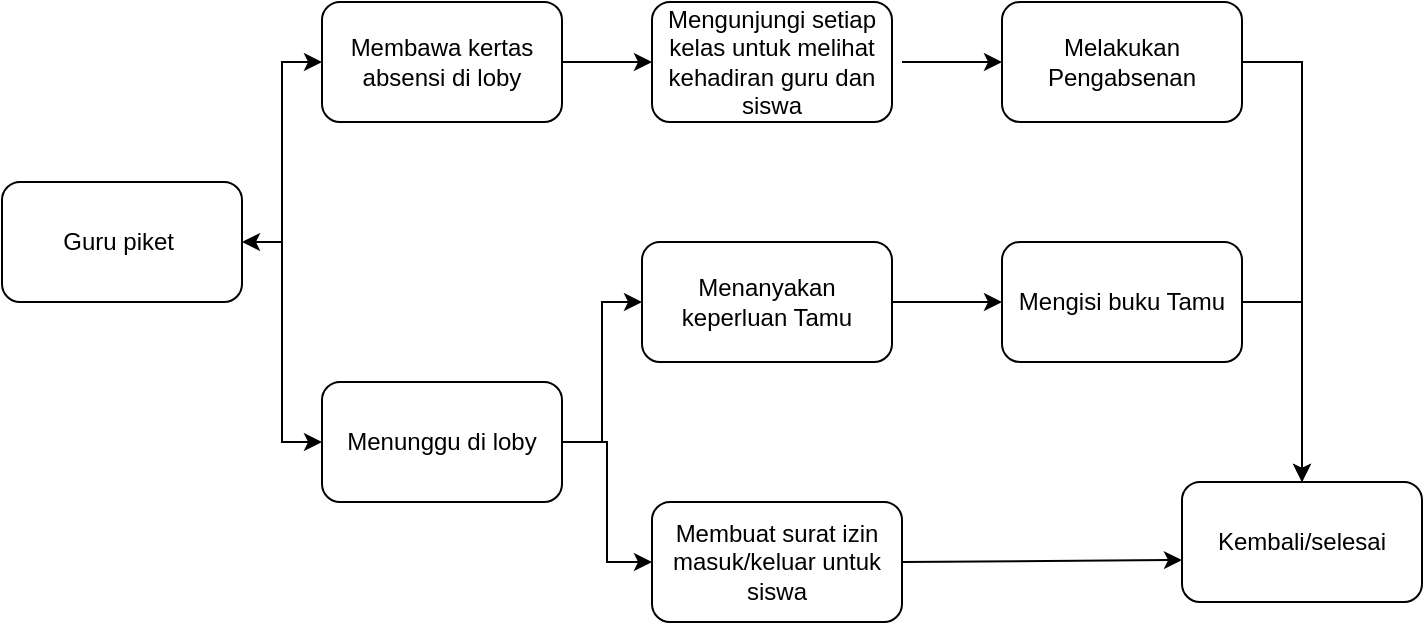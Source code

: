 <mxfile version="24.7.6">
  <diagram name="Page-1" id="QMqRzF_H8lYTXRnNJydu">
    <mxGraphModel dx="880" dy="478" grid="1" gridSize="10" guides="1" tooltips="1" connect="1" arrows="1" fold="1" page="1" pageScale="1" pageWidth="850" pageHeight="1100" math="0" shadow="0">
      <root>
        <mxCell id="0" />
        <mxCell id="1" parent="0" />
        <mxCell id="TC6INNRJ02Edqq_utwJ6-1" value="Guru piket&amp;nbsp;" style="rounded=1;whiteSpace=wrap;html=1;" vertex="1" parent="1">
          <mxGeometry x="40" y="240" width="120" height="60" as="geometry" />
        </mxCell>
        <mxCell id="TC6INNRJ02Edqq_utwJ6-2" value="Membawa kertas absensi di loby" style="rounded=1;whiteSpace=wrap;html=1;" vertex="1" parent="1">
          <mxGeometry x="200" y="150" width="120" height="60" as="geometry" />
        </mxCell>
        <mxCell id="TC6INNRJ02Edqq_utwJ6-12" value="" style="edgeStyle=orthogonalEdgeStyle;rounded=0;orthogonalLoop=1;jettySize=auto;html=1;" edge="1" parent="1" source="TC6INNRJ02Edqq_utwJ6-3" target="TC6INNRJ02Edqq_utwJ6-11">
          <mxGeometry relative="1" as="geometry" />
        </mxCell>
        <mxCell id="TC6INNRJ02Edqq_utwJ6-3" value="Menunggu di loby" style="rounded=1;whiteSpace=wrap;html=1;" vertex="1" parent="1">
          <mxGeometry x="200" y="340" width="120" height="60" as="geometry" />
        </mxCell>
        <mxCell id="TC6INNRJ02Edqq_utwJ6-4" value="Mengunjungi setiap kelas untuk melihat kehadiran guru dan siswa" style="rounded=1;whiteSpace=wrap;html=1;" vertex="1" parent="1">
          <mxGeometry x="365" y="150" width="120" height="60" as="geometry" />
        </mxCell>
        <mxCell id="TC6INNRJ02Edqq_utwJ6-5" value="" style="endArrow=classic;startArrow=classic;html=1;rounded=0;exitX=1;exitY=0.5;exitDx=0;exitDy=0;entryX=0;entryY=0.5;entryDx=0;entryDy=0;" edge="1" parent="1" source="TC6INNRJ02Edqq_utwJ6-1" target="TC6INNRJ02Edqq_utwJ6-2">
          <mxGeometry width="50" height="50" relative="1" as="geometry">
            <mxPoint x="150" y="200" as="sourcePoint" />
            <mxPoint x="200" y="150" as="targetPoint" />
            <Array as="points">
              <mxPoint x="180" y="270" />
              <mxPoint x="180" y="180" />
            </Array>
          </mxGeometry>
        </mxCell>
        <mxCell id="TC6INNRJ02Edqq_utwJ6-7" value="" style="endArrow=classic;html=1;rounded=0;entryX=0;entryY=0.5;entryDx=0;entryDy=0;" edge="1" parent="1" target="TC6INNRJ02Edqq_utwJ6-3">
          <mxGeometry width="50" height="50" relative="1" as="geometry">
            <mxPoint x="180" y="270" as="sourcePoint" />
            <mxPoint x="190" y="370" as="targetPoint" />
            <Array as="points">
              <mxPoint x="180" y="370" />
            </Array>
          </mxGeometry>
        </mxCell>
        <mxCell id="TC6INNRJ02Edqq_utwJ6-8" value="" style="endArrow=classic;html=1;rounded=0;exitX=1;exitY=0.5;exitDx=0;exitDy=0;entryX=0;entryY=0.5;entryDx=0;entryDy=0;" edge="1" parent="1" source="TC6INNRJ02Edqq_utwJ6-2" target="TC6INNRJ02Edqq_utwJ6-4">
          <mxGeometry width="50" height="50" relative="1" as="geometry">
            <mxPoint x="310" y="230" as="sourcePoint" />
            <mxPoint x="360" y="180" as="targetPoint" />
          </mxGeometry>
        </mxCell>
        <mxCell id="TC6INNRJ02Edqq_utwJ6-9" value="" style="endArrow=classic;html=1;rounded=0;entryX=0;entryY=0.5;entryDx=0;entryDy=0;" edge="1" parent="1" target="TC6INNRJ02Edqq_utwJ6-10">
          <mxGeometry width="50" height="50" relative="1" as="geometry">
            <mxPoint x="490" y="180" as="sourcePoint" />
            <mxPoint x="550" y="180" as="targetPoint" />
          </mxGeometry>
        </mxCell>
        <mxCell id="TC6INNRJ02Edqq_utwJ6-10" value="Melakukan Pengabsenan" style="rounded=1;whiteSpace=wrap;html=1;" vertex="1" parent="1">
          <mxGeometry x="540" y="150" width="120" height="60" as="geometry" />
        </mxCell>
        <mxCell id="TC6INNRJ02Edqq_utwJ6-11" value="Membuat surat izin masuk/keluar untuk siswa" style="whiteSpace=wrap;html=1;rounded=1;" vertex="1" parent="1">
          <mxGeometry x="365" y="400" width="125" height="60" as="geometry" />
        </mxCell>
        <mxCell id="TC6INNRJ02Edqq_utwJ6-16" value="" style="edgeStyle=orthogonalEdgeStyle;rounded=0;orthogonalLoop=1;jettySize=auto;html=1;" edge="1" parent="1" source="TC6INNRJ02Edqq_utwJ6-13" target="TC6INNRJ02Edqq_utwJ6-15">
          <mxGeometry relative="1" as="geometry" />
        </mxCell>
        <mxCell id="TC6INNRJ02Edqq_utwJ6-13" value="Menanyakan keperluan Tamu" style="whiteSpace=wrap;html=1;rounded=1;" vertex="1" parent="1">
          <mxGeometry x="360" y="270" width="125" height="60" as="geometry" />
        </mxCell>
        <mxCell id="TC6INNRJ02Edqq_utwJ6-14" value="" style="endArrow=classic;html=1;rounded=0;" edge="1" parent="1">
          <mxGeometry width="50" height="50" relative="1" as="geometry">
            <mxPoint x="340" y="370" as="sourcePoint" />
            <mxPoint x="360" y="300" as="targetPoint" />
            <Array as="points">
              <mxPoint x="340" y="300" />
            </Array>
          </mxGeometry>
        </mxCell>
        <mxCell id="TC6INNRJ02Edqq_utwJ6-15" value="Mengisi buku Tamu" style="whiteSpace=wrap;html=1;rounded=1;" vertex="1" parent="1">
          <mxGeometry x="540" y="270" width="120" height="60" as="geometry" />
        </mxCell>
        <mxCell id="TC6INNRJ02Edqq_utwJ6-17" value="" style="endArrow=classic;html=1;rounded=0;entryX=0.5;entryY=0;entryDx=0;entryDy=0;" edge="1" parent="1" target="TC6INNRJ02Edqq_utwJ6-18">
          <mxGeometry width="50" height="50" relative="1" as="geometry">
            <mxPoint x="660" y="300" as="sourcePoint" />
            <mxPoint x="690" y="370" as="targetPoint" />
            <Array as="points">
              <mxPoint x="690" y="300" />
            </Array>
          </mxGeometry>
        </mxCell>
        <mxCell id="TC6INNRJ02Edqq_utwJ6-18" value="Kembali/selesai" style="rounded=1;whiteSpace=wrap;html=1;" vertex="1" parent="1">
          <mxGeometry x="630" y="390" width="120" height="60" as="geometry" />
        </mxCell>
        <mxCell id="TC6INNRJ02Edqq_utwJ6-19" value="" style="endArrow=classic;html=1;rounded=0;entryX=0;entryY=0.65;entryDx=0;entryDy=0;entryPerimeter=0;" edge="1" parent="1" target="TC6INNRJ02Edqq_utwJ6-18">
          <mxGeometry width="50" height="50" relative="1" as="geometry">
            <mxPoint x="490" y="430" as="sourcePoint" />
            <mxPoint x="540" y="380" as="targetPoint" />
          </mxGeometry>
        </mxCell>
        <mxCell id="TC6INNRJ02Edqq_utwJ6-20" value="" style="endArrow=classic;html=1;rounded=0;entryX=0.5;entryY=0;entryDx=0;entryDy=0;" edge="1" parent="1" target="TC6INNRJ02Edqq_utwJ6-18">
          <mxGeometry width="50" height="50" relative="1" as="geometry">
            <mxPoint x="660" y="180" as="sourcePoint" />
            <mxPoint x="710" y="130" as="targetPoint" />
            <Array as="points">
              <mxPoint x="690" y="180" />
            </Array>
          </mxGeometry>
        </mxCell>
      </root>
    </mxGraphModel>
  </diagram>
</mxfile>
